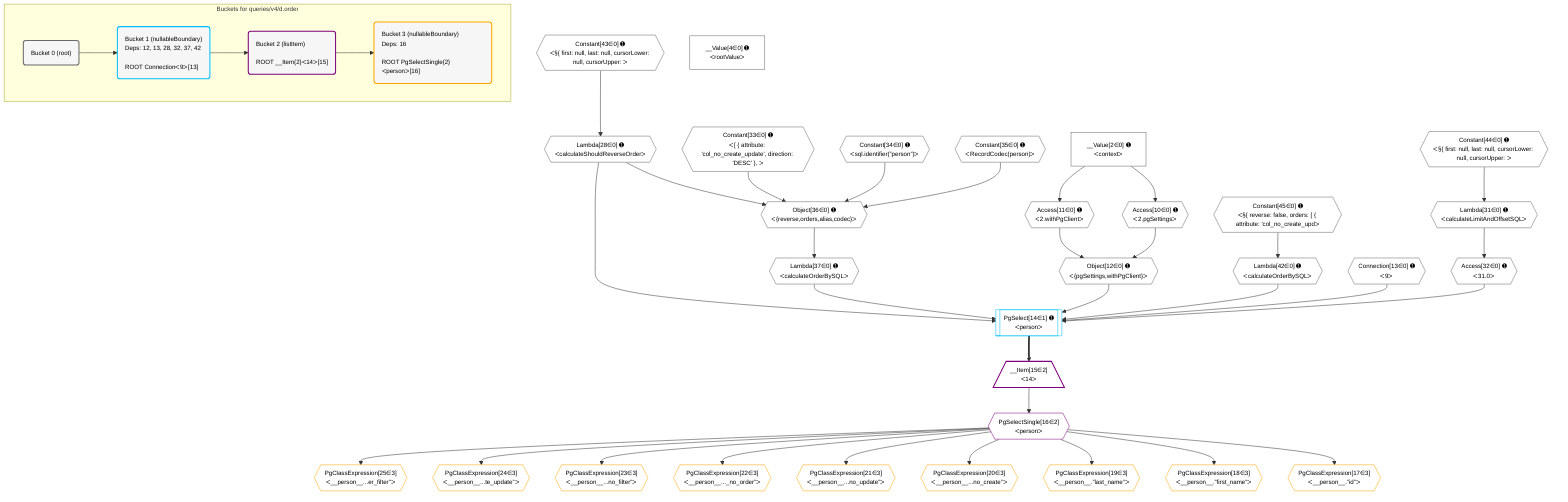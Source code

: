 %%{init: {'themeVariables': { 'fontSize': '12px'}}}%%
graph TD
    classDef path fill:#eee,stroke:#000,color:#000
    classDef plan fill:#fff,stroke-width:1px,color:#000
    classDef itemplan fill:#fff,stroke-width:2px,color:#000
    classDef unbatchedplan fill:#dff,stroke-width:1px,color:#000
    classDef sideeffectplan fill:#fcc,stroke-width:2px,color:#000
    classDef bucket fill:#f6f6f6,color:#000,stroke-width:2px,text-align:left


    %% plan dependencies
    Object36{{"Object[36∈0] ➊<br />ᐸ{reverse,orders,alias,codec}ᐳ"}}:::plan
    Lambda28{{"Lambda[28∈0] ➊<br />ᐸcalculateShouldReverseOrderᐳ"}}:::plan
    Constant33{{"Constant[33∈0] ➊<br />ᐸ[ { attribute: 'col_no_create_update', direction: 'DESC' }, ᐳ"}}:::plan
    Constant34{{"Constant[34∈0] ➊<br />ᐸsql.identifier(”person”)ᐳ"}}:::plan
    Constant35{{"Constant[35∈0] ➊<br />ᐸRecordCodec(person)ᐳ"}}:::plan
    Lambda28 & Constant33 & Constant34 & Constant35 --> Object36
    Object12{{"Object[12∈0] ➊<br />ᐸ{pgSettings,withPgClient}ᐳ"}}:::plan
    Access10{{"Access[10∈0] ➊<br />ᐸ2.pgSettingsᐳ"}}:::plan
    Access11{{"Access[11∈0] ➊<br />ᐸ2.withPgClientᐳ"}}:::plan
    Access10 & Access11 --> Object12
    __Value2["__Value[2∈0] ➊<br />ᐸcontextᐳ"]:::plan
    __Value2 --> Access10
    __Value2 --> Access11
    Constant43{{"Constant[43∈0] ➊<br />ᐸ§{ first: null, last: null, cursorLower: null, cursorUpper: ᐳ"}}:::plan
    Constant43 --> Lambda28
    Lambda31{{"Lambda[31∈0] ➊<br />ᐸcalculateLimitAndOffsetSQLᐳ"}}:::plan
    Constant44{{"Constant[44∈0] ➊<br />ᐸ§{ first: null, last: null, cursorLower: null, cursorUpper: ᐳ"}}:::plan
    Constant44 --> Lambda31
    Access32{{"Access[32∈0] ➊<br />ᐸ31.0ᐳ"}}:::plan
    Lambda31 --> Access32
    Lambda37{{"Lambda[37∈0] ➊<br />ᐸcalculateOrderBySQLᐳ"}}:::plan
    Object36 --> Lambda37
    Lambda42{{"Lambda[42∈0] ➊<br />ᐸcalculateOrderBySQLᐳ"}}:::plan
    Constant45{{"Constant[45∈0] ➊<br />ᐸ§{ reverse: false, orders: [ { attribute: 'col_no_create_updᐳ"}}:::plan
    Constant45 --> Lambda42
    __Value4["__Value[4∈0] ➊<br />ᐸrootValueᐳ"]:::plan
    Connection13{{"Connection[13∈0] ➊<br />ᐸ9ᐳ"}}:::plan
    PgSelect14[["PgSelect[14∈1] ➊<br />ᐸpersonᐳ"]]:::plan
    Object12 & Connection13 & Lambda28 & Access32 & Lambda37 & Lambda42 --> PgSelect14
    __Item15[/"__Item[15∈2]<br />ᐸ14ᐳ"\]:::itemplan
    PgSelect14 ==> __Item15
    PgSelectSingle16{{"PgSelectSingle[16∈2]<br />ᐸpersonᐳ"}}:::plan
    __Item15 --> PgSelectSingle16
    PgClassExpression17{{"PgClassExpression[17∈3]<br />ᐸ__person__.”id”ᐳ"}}:::plan
    PgSelectSingle16 --> PgClassExpression17
    PgClassExpression18{{"PgClassExpression[18∈3]<br />ᐸ__person__.”first_name”ᐳ"}}:::plan
    PgSelectSingle16 --> PgClassExpression18
    PgClassExpression19{{"PgClassExpression[19∈3]<br />ᐸ__person__.”last_name”ᐳ"}}:::plan
    PgSelectSingle16 --> PgClassExpression19
    PgClassExpression20{{"PgClassExpression[20∈3]<br />ᐸ__person__...no_create”ᐳ"}}:::plan
    PgSelectSingle16 --> PgClassExpression20
    PgClassExpression21{{"PgClassExpression[21∈3]<br />ᐸ__person__...no_update”ᐳ"}}:::plan
    PgSelectSingle16 --> PgClassExpression21
    PgClassExpression22{{"PgClassExpression[22∈3]<br />ᐸ__person__..._no_order”ᐳ"}}:::plan
    PgSelectSingle16 --> PgClassExpression22
    PgClassExpression23{{"PgClassExpression[23∈3]<br />ᐸ__person__...no_filter”ᐳ"}}:::plan
    PgSelectSingle16 --> PgClassExpression23
    PgClassExpression24{{"PgClassExpression[24∈3]<br />ᐸ__person__...te_update”ᐳ"}}:::plan
    PgSelectSingle16 --> PgClassExpression24
    PgClassExpression25{{"PgClassExpression[25∈3]<br />ᐸ__person__...er_filter”ᐳ"}}:::plan
    PgSelectSingle16 --> PgClassExpression25

    %% define steps

    subgraph "Buckets for queries/v4/d.order"
    Bucket0("Bucket 0 (root)"):::bucket
    classDef bucket0 stroke:#696969
    class Bucket0,__Value2,__Value4,Access10,Access11,Object12,Connection13,Lambda28,Lambda31,Access32,Constant33,Constant34,Constant35,Object36,Lambda37,Lambda42,Constant43,Constant44,Constant45 bucket0
    Bucket1("Bucket 1 (nullableBoundary)<br />Deps: 12, 13, 28, 32, 37, 42<br /><br />ROOT Connectionᐸ9ᐳ[13]"):::bucket
    classDef bucket1 stroke:#00bfff
    class Bucket1,PgSelect14 bucket1
    Bucket2("Bucket 2 (listItem)<br /><br />ROOT __Item{2}ᐸ14ᐳ[15]"):::bucket
    classDef bucket2 stroke:#7f007f
    class Bucket2,__Item15,PgSelectSingle16 bucket2
    Bucket3("Bucket 3 (nullableBoundary)<br />Deps: 16<br /><br />ROOT PgSelectSingle{2}ᐸpersonᐳ[16]"):::bucket
    classDef bucket3 stroke:#ffa500
    class Bucket3,PgClassExpression17,PgClassExpression18,PgClassExpression19,PgClassExpression20,PgClassExpression21,PgClassExpression22,PgClassExpression23,PgClassExpression24,PgClassExpression25 bucket3
    Bucket0 --> Bucket1
    Bucket1 --> Bucket2
    Bucket2 --> Bucket3
    end